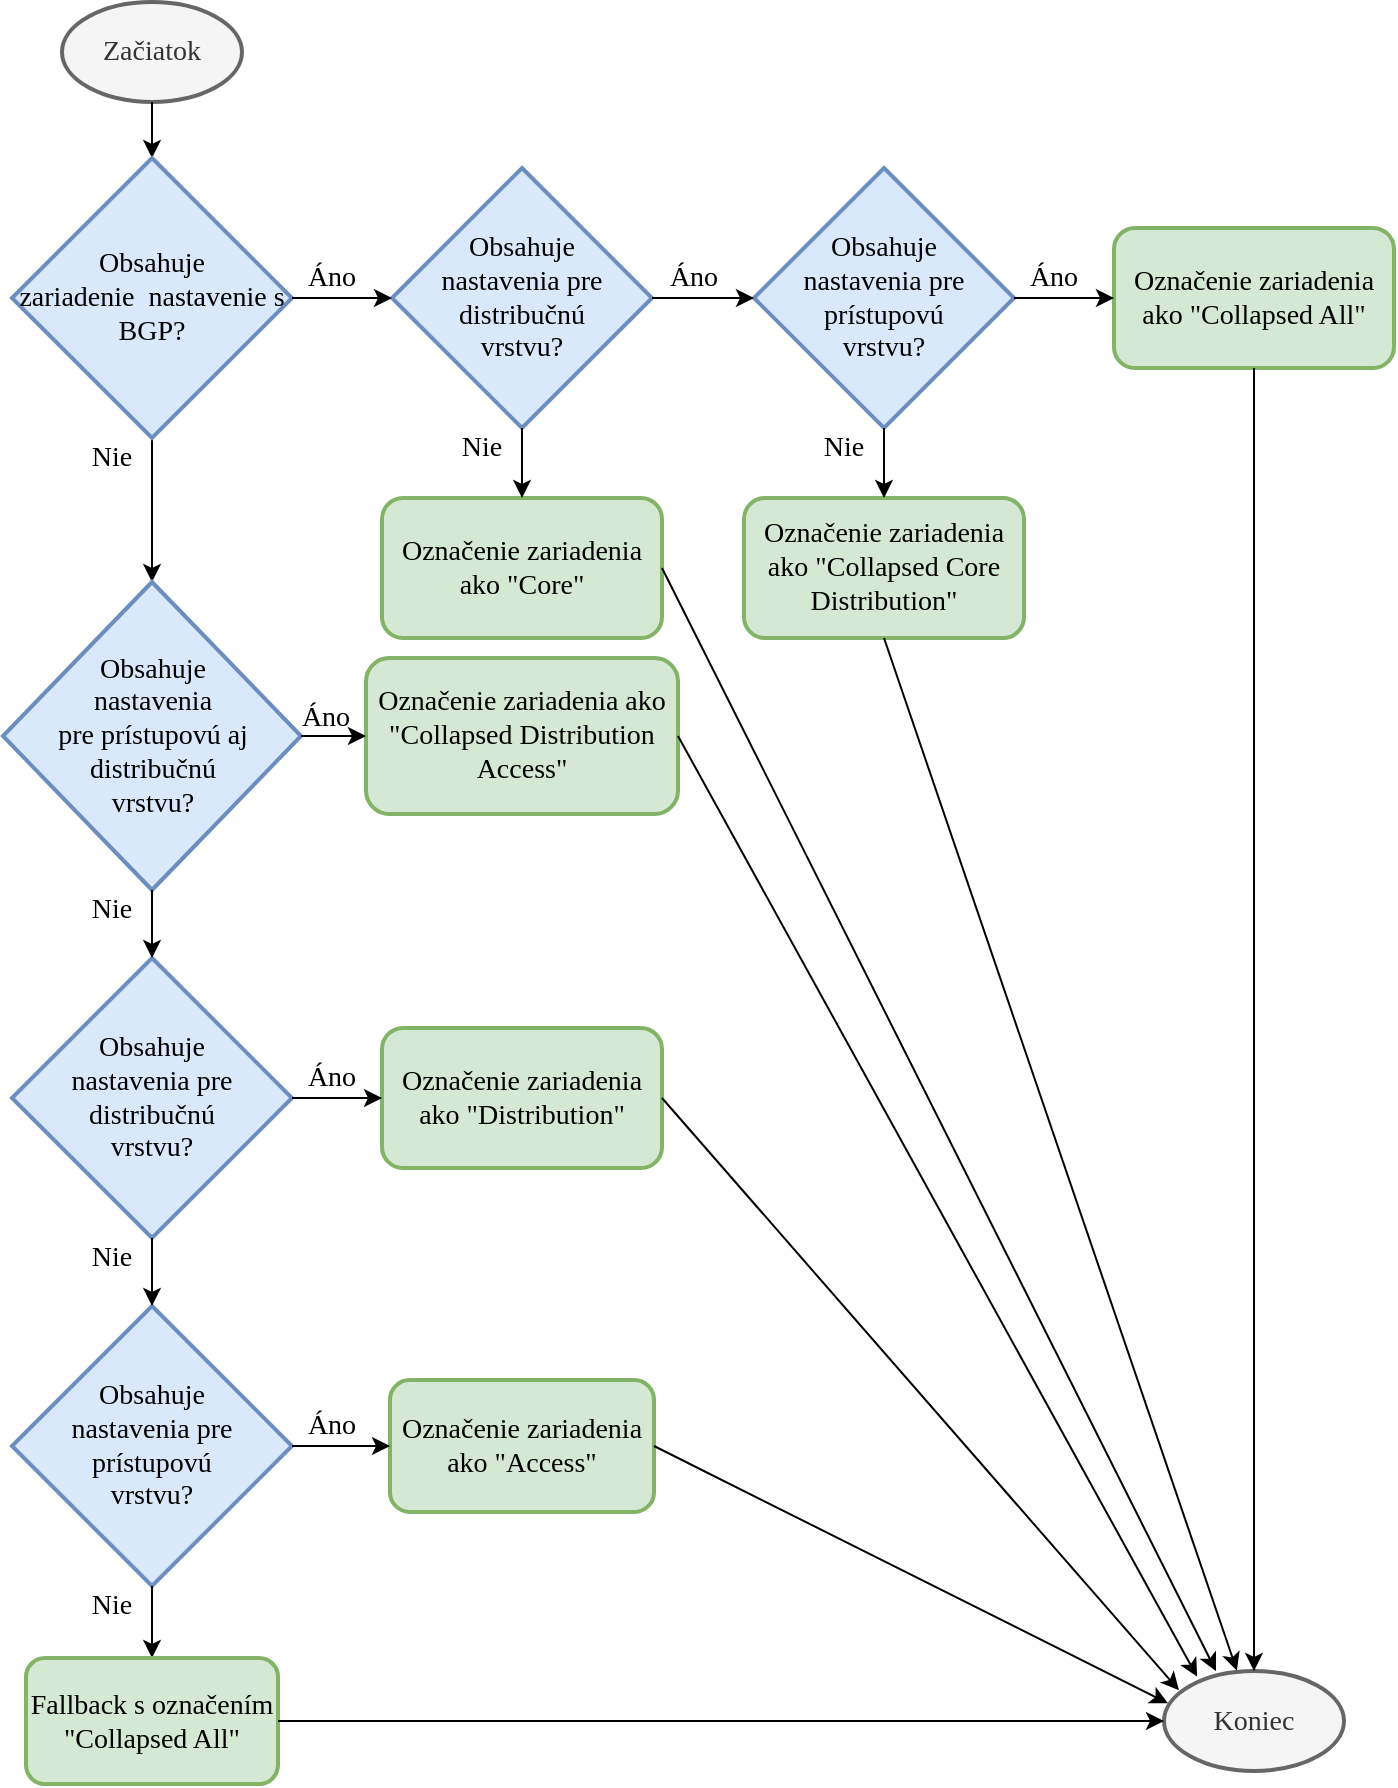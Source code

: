 <mxfile version="12.3.2" type="device" pages="1"><diagram id="RumgZ_1sNLNGHjAJ-Y9i" name="Page-1"><mxGraphModel dx="1910" dy="2273" grid="1" gridSize="10" guides="1" tooltips="1" connect="1" arrows="1" fold="1" page="1" pageScale="1" pageWidth="827" pageHeight="1169" math="0" shadow="0"><root><mxCell id="0"/><mxCell id="1" parent="0"/><mxCell id="_sKk5Tx5YM9vUPSHyuP9-1" value="Začiatok" style="strokeWidth=2;html=1;shape=mxgraph.flowchart.start_1;whiteSpace=wrap;fontFamily=Vafle VUT;fillColor=#f5f5f5;strokeColor=#666666;fontColor=#333333;fontSize=14;" parent="1" vertex="1"><mxGeometry x="35" y="-1168" width="90" height="50" as="geometry"/></mxCell><mxCell id="_sKk5Tx5YM9vUPSHyuP9-5" value="" style="endArrow=classic;html=1;exitX=0.5;exitY=1;exitDx=0;exitDy=0;exitPerimeter=0;entryX=0.5;entryY=0;entryDx=0;entryDy=0;fontFamily=Vafle VUT;fontSize=14;" parent="1" source="_sKk5Tx5YM9vUPSHyuP9-1" target="_sKk5Tx5YM9vUPSHyuP9-36" edge="1"><mxGeometry width="50" height="50" relative="1" as="geometry"><mxPoint x="10" as="sourcePoint"/><mxPoint x="120" y="-1080" as="targetPoint"/></mxGeometry></mxCell><mxCell id="_sKk5Tx5YM9vUPSHyuP9-6" value="" style="endArrow=classic;html=1;exitX=0.5;exitY=1;exitDx=0;exitDy=0;entryX=0.5;entryY=0;entryDx=0;entryDy=0;fontFamily=Vafle VUT;fontSize=14;" parent="1" source="_sKk5Tx5YM9vUPSHyuP9-36" target="_sKk5Tx5YM9vUPSHyuP9-38" edge="1"><mxGeometry width="50" height="50" relative="1" as="geometry"><mxPoint x="-520" y="-1080.48" as="sourcePoint"/><mxPoint x="-560" y="-130" as="targetPoint"/></mxGeometry></mxCell><mxCell id="_sKk5Tx5YM9vUPSHyuP9-36" value="&lt;font style=&quot;font-size: 14px&quot;&gt;Obsahuje &lt;br&gt;zariadenie&amp;nbsp; nastavenie s BGP?&lt;/font&gt;" style="rhombus;whiteSpace=wrap;html=1;fillColor=#dae8fc;strokeColor=#6c8ebf;strokeWidth=2;fontFamily=Vafle VUT;fontSize=14;" parent="1" vertex="1"><mxGeometry x="10" y="-1090" width="140" height="140" as="geometry"/></mxCell><mxCell id="_sKk5Tx5YM9vUPSHyuP9-37" value="&lt;font style=&quot;font-size: 14px&quot;&gt;Obsahuje &lt;br&gt;nastavenia pre distribučnú &lt;br&gt;vrstvu?&lt;/font&gt;" style="rhombus;whiteSpace=wrap;html=1;fillColor=#dae8fc;strokeColor=#6c8ebf;strokeWidth=2;fontFamily=Vafle VUT;fontSize=14;" parent="1" vertex="1"><mxGeometry x="200" y="-1085" width="130" height="130" as="geometry"/></mxCell><mxCell id="_sKk5Tx5YM9vUPSHyuP9-38" value="&lt;font style=&quot;font-size: 14px&quot;&gt;Obsahuje &lt;br&gt;nastavenia &lt;br&gt;pre prístupovú aj distribučnú &lt;br&gt;vrstvu?&lt;/font&gt;" style="rhombus;whiteSpace=wrap;html=1;fillColor=#dae8fc;strokeColor=#6c8ebf;strokeWidth=2;fontFamily=Vafle VUT;fontSize=14;" parent="1" vertex="1"><mxGeometry x="5.5" y="-878" width="149" height="154" as="geometry"/></mxCell><mxCell id="_sKk5Tx5YM9vUPSHyuP9-41" value="&lt;font style=&quot;font-size: 14px;&quot;&gt;Nie&lt;/font&gt;" style="text;html=1;strokeColor=none;fillColor=none;align=center;verticalAlign=middle;whiteSpace=wrap;rounded=0;fontFamily=Vafle VUT;fontSize=14;" parent="1" vertex="1"><mxGeometry x="40" y="-950" width="40" height="20" as="geometry"/></mxCell><mxCell id="_sKk5Tx5YM9vUPSHyuP9-43" value="" style="endArrow=classic;html=1;exitX=1;exitY=0.5;exitDx=0;exitDy=0;entryX=0;entryY=0.5;entryDx=0;entryDy=0;fontFamily=Vafle VUT;fontSize=14;" parent="1" source="_sKk5Tx5YM9vUPSHyuP9-36" target="_sKk5Tx5YM9vUPSHyuP9-37" edge="1"><mxGeometry width="50" height="50" relative="1" as="geometry"><mxPoint x="-590" y="-90" as="sourcePoint"/><mxPoint x="-540" y="-140" as="targetPoint"/></mxGeometry></mxCell><mxCell id="_sKk5Tx5YM9vUPSHyuP9-44" value="&lt;font style=&quot;font-size: 14px;&quot;&gt;Áno&lt;/font&gt;" style="text;html=1;strokeColor=none;fillColor=none;align=center;verticalAlign=middle;whiteSpace=wrap;rounded=0;fontFamily=Vafle VUT;fontSize=14;" parent="1" vertex="1"><mxGeometry x="150" y="-1040" width="40" height="20" as="geometry"/></mxCell><mxCell id="_sKk5Tx5YM9vUPSHyuP9-45" value="&lt;font style=&quot;font-size: 14px;&quot;&gt;Označenie zariadenia ako &quot;Collapsed Distribution Access&quot;&lt;/font&gt;" style="rounded=1;whiteSpace=wrap;html=1;strokeWidth=2;fillColor=#d5e8d4;strokeColor=#82b366;fontFamily=Vafle VUT;fontSize=14;" parent="1" vertex="1"><mxGeometry x="187" y="-840" width="156" height="78" as="geometry"/></mxCell><mxCell id="_sKk5Tx5YM9vUPSHyuP9-46" value="" style="endArrow=classic;html=1;exitX=1;exitY=0.5;exitDx=0;exitDy=0;entryX=0;entryY=0.5;entryDx=0;entryDy=0;fontFamily=Vafle VUT;fontSize=14;" parent="1" source="_sKk5Tx5YM9vUPSHyuP9-38" target="_sKk5Tx5YM9vUPSHyuP9-45" edge="1"><mxGeometry width="50" height="50" relative="1" as="geometry"><mxPoint x="150" y="-840" as="sourcePoint"/><mxPoint x="200" y="-840" as="targetPoint"/></mxGeometry></mxCell><mxCell id="_sKk5Tx5YM9vUPSHyuP9-47" value="&lt;font style=&quot;font-size: 14px;&quot;&gt;Áno&lt;/font&gt;" style="text;html=1;strokeColor=none;fillColor=none;align=center;verticalAlign=middle;whiteSpace=wrap;rounded=0;fontFamily=Vafle VUT;fontSize=14;" parent="1" vertex="1"><mxGeometry x="147" y="-820" width="40" height="20" as="geometry"/></mxCell><mxCell id="_sKk5Tx5YM9vUPSHyuP9-51" value="&lt;font style=&quot;font-size: 14px&quot;&gt;Obsahuje &lt;br&gt;nastavenia pre distribučnú &lt;br&gt;vrstvu?&lt;/font&gt;" style="rhombus;whiteSpace=wrap;html=1;fillColor=#dae8fc;strokeColor=#6c8ebf;strokeWidth=2;fontFamily=Vafle VUT;fontSize=14;" parent="1" vertex="1"><mxGeometry x="10" y="-690" width="140" height="140" as="geometry"/></mxCell><mxCell id="_sKk5Tx5YM9vUPSHyuP9-52" value="" style="endArrow=classic;html=1;exitX=0.5;exitY=1;exitDx=0;exitDy=0;entryX=0.5;entryY=0;entryDx=0;entryDy=0;fontFamily=Vafle VUT;fontSize=14;" parent="1" source="_sKk5Tx5YM9vUPSHyuP9-38" target="_sKk5Tx5YM9vUPSHyuP9-51" edge="1"><mxGeometry width="50" height="50" relative="1" as="geometry"><mxPoint x="100" y="-730" as="sourcePoint"/><mxPoint x="160" y="-720" as="targetPoint"/></mxGeometry></mxCell><mxCell id="_sKk5Tx5YM9vUPSHyuP9-53" value="&lt;font style=&quot;font-size: 14px;&quot;&gt;Nie&lt;/font&gt;" style="text;html=1;strokeColor=none;fillColor=none;align=center;verticalAlign=middle;whiteSpace=wrap;rounded=0;fontFamily=Vafle VUT;fontSize=14;" parent="1" vertex="1"><mxGeometry x="40" y="-724" width="40" height="20" as="geometry"/></mxCell><mxCell id="_sKk5Tx5YM9vUPSHyuP9-54" value="&lt;font style=&quot;font-size: 14px;&quot;&gt;Označenie zariadenia ako &quot;Distribution&quot;&lt;/font&gt;" style="rounded=1;whiteSpace=wrap;html=1;strokeWidth=2;fillColor=#d5e8d4;strokeColor=#82b366;fontFamily=Vafle VUT;fontSize=14;" parent="1" vertex="1"><mxGeometry x="195" y="-655" width="140" height="70" as="geometry"/></mxCell><mxCell id="_sKk5Tx5YM9vUPSHyuP9-55" value="" style="endArrow=classic;html=1;entryX=0;entryY=0.5;entryDx=0;entryDy=0;exitX=1;exitY=0.5;exitDx=0;exitDy=0;fontFamily=Vafle VUT;fontSize=14;" parent="1" source="_sKk5Tx5YM9vUPSHyuP9-51" target="_sKk5Tx5YM9vUPSHyuP9-54" edge="1"><mxGeometry width="50" height="50" relative="1" as="geometry"><mxPoint x="150" y="-610" as="sourcePoint"/><mxPoint x="190" y="-672" as="targetPoint"/></mxGeometry></mxCell><mxCell id="_sKk5Tx5YM9vUPSHyuP9-56" value="&lt;font style=&quot;font-size: 14px;&quot;&gt;Áno&lt;/font&gt;" style="text;html=1;strokeColor=none;fillColor=none;align=center;verticalAlign=middle;whiteSpace=wrap;rounded=0;fontFamily=Vafle VUT;fontSize=14;" parent="1" vertex="1"><mxGeometry x="150" y="-640" width="40" height="20" as="geometry"/></mxCell><mxCell id="_sKk5Tx5YM9vUPSHyuP9-57" value="&lt;font style=&quot;font-size: 14px&quot;&gt;Obsahuje &lt;br&gt;nastavenia pre prístupovú &lt;br&gt;vrstvu?&lt;/font&gt;" style="rhombus;whiteSpace=wrap;html=1;fillColor=#dae8fc;strokeColor=#6c8ebf;strokeWidth=2;fontFamily=Vafle VUT;fontSize=14;" parent="1" vertex="1"><mxGeometry x="10" y="-516" width="140" height="140" as="geometry"/></mxCell><mxCell id="_sKk5Tx5YM9vUPSHyuP9-58" value="" style="endArrow=classic;html=1;entryX=0.5;entryY=0;entryDx=0;entryDy=0;exitX=0.5;exitY=1;exitDx=0;exitDy=0;fontFamily=Vafle VUT;fontSize=14;" parent="1" source="_sKk5Tx5YM9vUPSHyuP9-51" target="_sKk5Tx5YM9vUPSHyuP9-57" edge="1"><mxGeometry width="50" height="50" relative="1" as="geometry"><mxPoint x="130" y="-560" as="sourcePoint"/><mxPoint x="160" y="-564" as="targetPoint"/></mxGeometry></mxCell><mxCell id="_sKk5Tx5YM9vUPSHyuP9-59" value="&lt;font style=&quot;font-size: 14px;&quot;&gt;Nie&lt;/font&gt;" style="text;html=1;strokeColor=none;fillColor=none;align=center;verticalAlign=middle;whiteSpace=wrap;rounded=0;fontFamily=Vafle VUT;fontSize=14;" parent="1" vertex="1"><mxGeometry x="40" y="-550" width="40" height="20" as="geometry"/></mxCell><mxCell id="_sKk5Tx5YM9vUPSHyuP9-60" value="&lt;font style=&quot;font-size: 14px;&quot;&gt;Označenie zariadenia ako &quot;Access&quot;&lt;/font&gt;" style="rounded=1;whiteSpace=wrap;html=1;strokeWidth=2;fillColor=#d5e8d4;strokeColor=#82b366;fontFamily=Vafle VUT;fontSize=14;" parent="1" vertex="1"><mxGeometry x="199" y="-479" width="132" height="66" as="geometry"/></mxCell><mxCell id="_sKk5Tx5YM9vUPSHyuP9-61" value="" style="endArrow=classic;html=1;entryX=0;entryY=0.5;entryDx=0;entryDy=0;exitX=1;exitY=0.5;exitDx=0;exitDy=0;fontFamily=Vafle VUT;fontSize=14;" parent="1" source="_sKk5Tx5YM9vUPSHyuP9-57" target="_sKk5Tx5YM9vUPSHyuP9-60" edge="1"><mxGeometry width="50" height="50" relative="1" as="geometry"><mxPoint x="160" y="-460" as="sourcePoint"/><mxPoint x="190" y="-517" as="targetPoint"/></mxGeometry></mxCell><mxCell id="_sKk5Tx5YM9vUPSHyuP9-62" value="&lt;font style=&quot;font-size: 14px;&quot;&gt;Áno&lt;/font&gt;" style="text;html=1;strokeColor=none;fillColor=none;align=center;verticalAlign=middle;whiteSpace=wrap;rounded=0;fontFamily=Vafle VUT;fontSize=14;" parent="1" vertex="1"><mxGeometry x="150" y="-466" width="40" height="20" as="geometry"/></mxCell><mxCell id="_sKk5Tx5YM9vUPSHyuP9-63" value="" style="endArrow=classic;html=1;entryX=0.5;entryY=0;entryDx=0;entryDy=0;fontFamily=Vafle VUT;fontSize=14;exitX=0.5;exitY=1;exitDx=0;exitDy=0;" parent="1" target="_sKk5Tx5YM9vUPSHyuP9-67" edge="1" source="_sKk5Tx5YM9vUPSHyuP9-57"><mxGeometry width="50" height="50" relative="1" as="geometry"><mxPoint x="160" y="-380" as="sourcePoint"/><mxPoint x="120" y="-400" as="targetPoint"/></mxGeometry></mxCell><mxCell id="_sKk5Tx5YM9vUPSHyuP9-64" value="&lt;font style=&quot;font-size: 14px;&quot;&gt;Nie&lt;/font&gt;" style="text;html=1;strokeColor=none;fillColor=none;align=center;verticalAlign=middle;whiteSpace=wrap;rounded=0;fontFamily=Vafle VUT;fontSize=14;" parent="1" vertex="1"><mxGeometry x="40" y="-376" width="40" height="20" as="geometry"/></mxCell><mxCell id="_sKk5Tx5YM9vUPSHyuP9-67" value="&lt;font style=&quot;font-size: 14px;&quot;&gt;Fallback s označením &quot;Collapsed All&quot;&lt;/font&gt;" style="rounded=1;whiteSpace=wrap;html=1;strokeWidth=2;fillColor=#d5e8d4;strokeColor=#82b366;fontFamily=Vafle VUT;fontSize=14;" parent="1" vertex="1"><mxGeometry x="17" y="-340" width="126" height="63" as="geometry"/></mxCell><mxCell id="_sKk5Tx5YM9vUPSHyuP9-68" value="&lt;font style=&quot;font-size: 14px;&quot;&gt;Označenie zariadenia ako &quot;Core&quot;&lt;/font&gt;" style="rounded=1;whiteSpace=wrap;html=1;strokeWidth=2;fillColor=#d5e8d4;strokeColor=#82b366;fontFamily=Vafle VUT;fontSize=14;" parent="1" vertex="1"><mxGeometry x="195" y="-920" width="140" height="70" as="geometry"/></mxCell><mxCell id="_sKk5Tx5YM9vUPSHyuP9-69" value="" style="endArrow=classic;html=1;exitX=0.5;exitY=1;exitDx=0;exitDy=0;entryX=0.5;entryY=0;entryDx=0;entryDy=0;fontFamily=Vafle VUT;fontSize=14;" parent="1" source="_sKk5Tx5YM9vUPSHyuP9-37" target="_sKk5Tx5YM9vUPSHyuP9-68" edge="1"><mxGeometry width="50" height="50" relative="1" as="geometry"><mxPoint x="290" y="-940" as="sourcePoint"/><mxPoint x="290" y="-940" as="targetPoint"/></mxGeometry></mxCell><mxCell id="_sKk5Tx5YM9vUPSHyuP9-70" value="&lt;font style=&quot;font-size: 14px;&quot;&gt;Nie&lt;/font&gt;" style="text;html=1;strokeColor=none;fillColor=none;align=center;verticalAlign=middle;whiteSpace=wrap;rounded=0;fontFamily=Vafle VUT;fontSize=14;" parent="1" vertex="1"><mxGeometry x="225" y="-955" width="40" height="20" as="geometry"/></mxCell><mxCell id="_sKk5Tx5YM9vUPSHyuP9-71" value="&lt;font style=&quot;font-size: 14px&quot;&gt;Obsahuje &lt;br&gt;nastavenia pre prístupovú&lt;br&gt;vrstvu?&lt;/font&gt;" style="rhombus;whiteSpace=wrap;html=1;fillColor=#dae8fc;strokeColor=#6c8ebf;strokeWidth=2;fontFamily=Vafle VUT;fontSize=14;" parent="1" vertex="1"><mxGeometry x="381" y="-1085" width="130" height="130" as="geometry"/></mxCell><mxCell id="_sKk5Tx5YM9vUPSHyuP9-72" value="" style="endArrow=classic;html=1;entryX=0;entryY=0.5;entryDx=0;entryDy=0;exitX=1;exitY=0.5;exitDx=0;exitDy=0;fontFamily=Vafle VUT;fontSize=14;" parent="1" source="_sKk5Tx5YM9vUPSHyuP9-37" target="_sKk5Tx5YM9vUPSHyuP9-71" edge="1"><mxGeometry width="50" height="50" relative="1" as="geometry"><mxPoint x="330" y="-990" as="sourcePoint"/><mxPoint x="380" y="-1020" as="targetPoint"/></mxGeometry></mxCell><mxCell id="_sKk5Tx5YM9vUPSHyuP9-73" value="&lt;font style=&quot;font-size: 14px;&quot;&gt;Áno&lt;/font&gt;" style="text;html=1;strokeColor=none;fillColor=none;align=center;verticalAlign=middle;whiteSpace=wrap;rounded=0;fontFamily=Vafle VUT;fontSize=14;" parent="1" vertex="1"><mxGeometry x="331" y="-1040" width="40" height="20" as="geometry"/></mxCell><mxCell id="_sKk5Tx5YM9vUPSHyuP9-74" value="&lt;font style=&quot;font-size: 14px;&quot;&gt;Označenie zariadenia ako &quot;Collapsed Core Distribution&quot;&lt;/font&gt;" style="rounded=1;whiteSpace=wrap;html=1;strokeWidth=2;fillColor=#d5e8d4;strokeColor=#82b366;fontFamily=Vafle VUT;fontSize=14;" parent="1" vertex="1"><mxGeometry x="376" y="-920" width="140" height="70" as="geometry"/></mxCell><mxCell id="_sKk5Tx5YM9vUPSHyuP9-75" value="" style="endArrow=classic;html=1;entryX=0.5;entryY=0;entryDx=0;entryDy=0;exitX=0.5;exitY=1;exitDx=0;exitDy=0;fontFamily=Vafle VUT;fontSize=14;" parent="1" source="_sKk5Tx5YM9vUPSHyuP9-71" target="_sKk5Tx5YM9vUPSHyuP9-74" edge="1"><mxGeometry width="50" height="50" relative="1" as="geometry"><mxPoint x="460" y="-940" as="sourcePoint"/><mxPoint x="461" y="-940" as="targetPoint"/></mxGeometry></mxCell><mxCell id="_sKk5Tx5YM9vUPSHyuP9-76" value="&lt;font style=&quot;font-size: 14px;&quot;&gt;Nie&lt;/font&gt;" style="text;html=1;strokeColor=none;fillColor=none;align=center;verticalAlign=middle;whiteSpace=wrap;rounded=0;fontFamily=Vafle VUT;fontSize=14;" parent="1" vertex="1"><mxGeometry x="406" y="-955" width="40" height="20" as="geometry"/></mxCell><mxCell id="_sKk5Tx5YM9vUPSHyuP9-77" value="&lt;font style=&quot;font-size: 14px;&quot;&gt;Označenie zariadenia ako &quot;Collapsed All&quot;&lt;/font&gt;" style="rounded=1;whiteSpace=wrap;html=1;strokeWidth=2;fillColor=#d5e8d4;strokeColor=#82b366;fontFamily=Vafle VUT;fontSize=14;" parent="1" vertex="1"><mxGeometry x="561" y="-1055" width="140" height="70" as="geometry"/></mxCell><mxCell id="_sKk5Tx5YM9vUPSHyuP9-78" value="" style="endArrow=classic;html=1;entryX=0;entryY=0.5;entryDx=0;entryDy=0;exitX=1;exitY=0.5;exitDx=0;exitDy=0;fontFamily=Vafle VUT;fontSize=14;" parent="1" source="_sKk5Tx5YM9vUPSHyuP9-71" target="_sKk5Tx5YM9vUPSHyuP9-77" edge="1"><mxGeometry width="50" height="50" relative="1" as="geometry"><mxPoint x="510" y="-990" as="sourcePoint"/><mxPoint x="541" y="-1052" as="targetPoint"/></mxGeometry></mxCell><mxCell id="_sKk5Tx5YM9vUPSHyuP9-79" value="&lt;font style=&quot;font-size: 14px;&quot;&gt;Áno&lt;/font&gt;" style="text;html=1;strokeColor=none;fillColor=none;align=center;verticalAlign=middle;whiteSpace=wrap;rounded=0;fontFamily=Vafle VUT;fontSize=14;" parent="1" vertex="1"><mxGeometry x="511" y="-1040" width="40" height="20" as="geometry"/></mxCell><mxCell id="_sKk5Tx5YM9vUPSHyuP9-80" value="Koniec" style="strokeWidth=2;html=1;shape=mxgraph.flowchart.start_1;whiteSpace=wrap;fontFamily=Vafle VUT;fillColor=#f5f5f5;strokeColor=#666666;fontColor=#333333;fontSize=14;" parent="1" vertex="1"><mxGeometry x="586" y="-333.5" width="90" height="50" as="geometry"/></mxCell><mxCell id="_sKk5Tx5YM9vUPSHyuP9-81" value="" style="endArrow=classic;html=1;exitX=1;exitY=0.5;exitDx=0;exitDy=0;entryX=0;entryY=0.5;entryDx=0;entryDy=0;entryPerimeter=0;fontFamily=Vafle VUT;fontSize=14;" parent="1" source="_sKk5Tx5YM9vUPSHyuP9-67" target="_sKk5Tx5YM9vUPSHyuP9-80" edge="1"><mxGeometry width="50" height="50" relative="1" as="geometry"><mxPoint x="-420" y="-90" as="sourcePoint"/><mxPoint x="-370" y="-140" as="targetPoint"/></mxGeometry></mxCell><mxCell id="_sKk5Tx5YM9vUPSHyuP9-82" value="" style="endArrow=classic;html=1;entryX=0.5;entryY=0;entryDx=0;entryDy=0;entryPerimeter=0;exitX=0.5;exitY=1;exitDx=0;exitDy=0;fontFamily=Vafle VUT;fontSize=14;" parent="1" source="_sKk5Tx5YM9vUPSHyuP9-77" target="_sKk5Tx5YM9vUPSHyuP9-80" edge="1"><mxGeometry width="50" height="50" relative="1" as="geometry"><mxPoint x="-250" y="-90" as="sourcePoint"/><mxPoint x="-200" y="-140" as="targetPoint"/></mxGeometry></mxCell><mxCell id="_sKk5Tx5YM9vUPSHyuP9-83" value="" style="endArrow=classic;html=1;exitX=1;exitY=0.5;exitDx=0;exitDy=0;entryX=0.022;entryY=0.323;entryDx=0;entryDy=0;entryPerimeter=0;fontFamily=Vafle VUT;fontSize=14;" parent="1" source="_sKk5Tx5YM9vUPSHyuP9-60" target="_sKk5Tx5YM9vUPSHyuP9-80" edge="1"><mxGeometry width="50" height="50" relative="1" as="geometry"><mxPoint x="-250" y="-90" as="sourcePoint"/><mxPoint x="-200" y="-140" as="targetPoint"/><Array as="points"/></mxGeometry></mxCell><mxCell id="_sKk5Tx5YM9vUPSHyuP9-89" value="" style="endArrow=classic;html=1;exitX=1;exitY=0.5;exitDx=0;exitDy=0;fontFamily=Vafle VUT;fontSize=14;entryX=0.083;entryY=0.193;entryDx=0;entryDy=0;entryPerimeter=0;" parent="1" source="_sKk5Tx5YM9vUPSHyuP9-54" edge="1" target="_sKk5Tx5YM9vUPSHyuP9-80"><mxGeometry width="50" height="50" relative="1" as="geometry"><mxPoint x="-240" y="-90" as="sourcePoint"/><mxPoint x="570" y="-360" as="targetPoint"/></mxGeometry></mxCell><mxCell id="_sKk5Tx5YM9vUPSHyuP9-90" value="" style="endArrow=classic;html=1;exitX=1;exitY=0.5;exitDx=0;exitDy=0;fontFamily=Vafle VUT;fontSize=14;entryX=0.184;entryY=0.056;entryDx=0;entryDy=0;entryPerimeter=0;" parent="1" source="_sKk5Tx5YM9vUPSHyuP9-45" edge="1" target="_sKk5Tx5YM9vUPSHyuP9-80"><mxGeometry width="50" height="50" relative="1" as="geometry"><mxPoint x="-130" y="-90" as="sourcePoint"/><mxPoint x="579" y="-365" as="targetPoint"/></mxGeometry></mxCell><mxCell id="_sKk5Tx5YM9vUPSHyuP9-91" value="" style="endArrow=classic;html=1;exitX=1;exitY=0.5;exitDx=0;exitDy=0;entryX=0.289;entryY=0.001;entryDx=0;entryDy=0;entryPerimeter=0;fontFamily=Vafle VUT;fontSize=14;" parent="1" source="_sKk5Tx5YM9vUPSHyuP9-68" target="_sKk5Tx5YM9vUPSHyuP9-80" edge="1"><mxGeometry width="50" height="50" relative="1" as="geometry"><mxPoint x="-130" y="-90" as="sourcePoint"/><mxPoint x="-80" y="-140" as="targetPoint"/></mxGeometry></mxCell><mxCell id="_sKk5Tx5YM9vUPSHyuP9-92" value="" style="endArrow=classic;html=1;exitX=0.5;exitY=1;exitDx=0;exitDy=0;entryX=0.405;entryY=-0.004;entryDx=0;entryDy=0;entryPerimeter=0;fontFamily=Vafle VUT;fontSize=14;" parent="1" source="_sKk5Tx5YM9vUPSHyuP9-74" target="_sKk5Tx5YM9vUPSHyuP9-80" edge="1"><mxGeometry width="50" height="50" relative="1" as="geometry"><mxPoint x="-130" y="-90" as="sourcePoint"/><mxPoint x="-80" y="-140" as="targetPoint"/></mxGeometry></mxCell></root></mxGraphModel></diagram></mxfile>